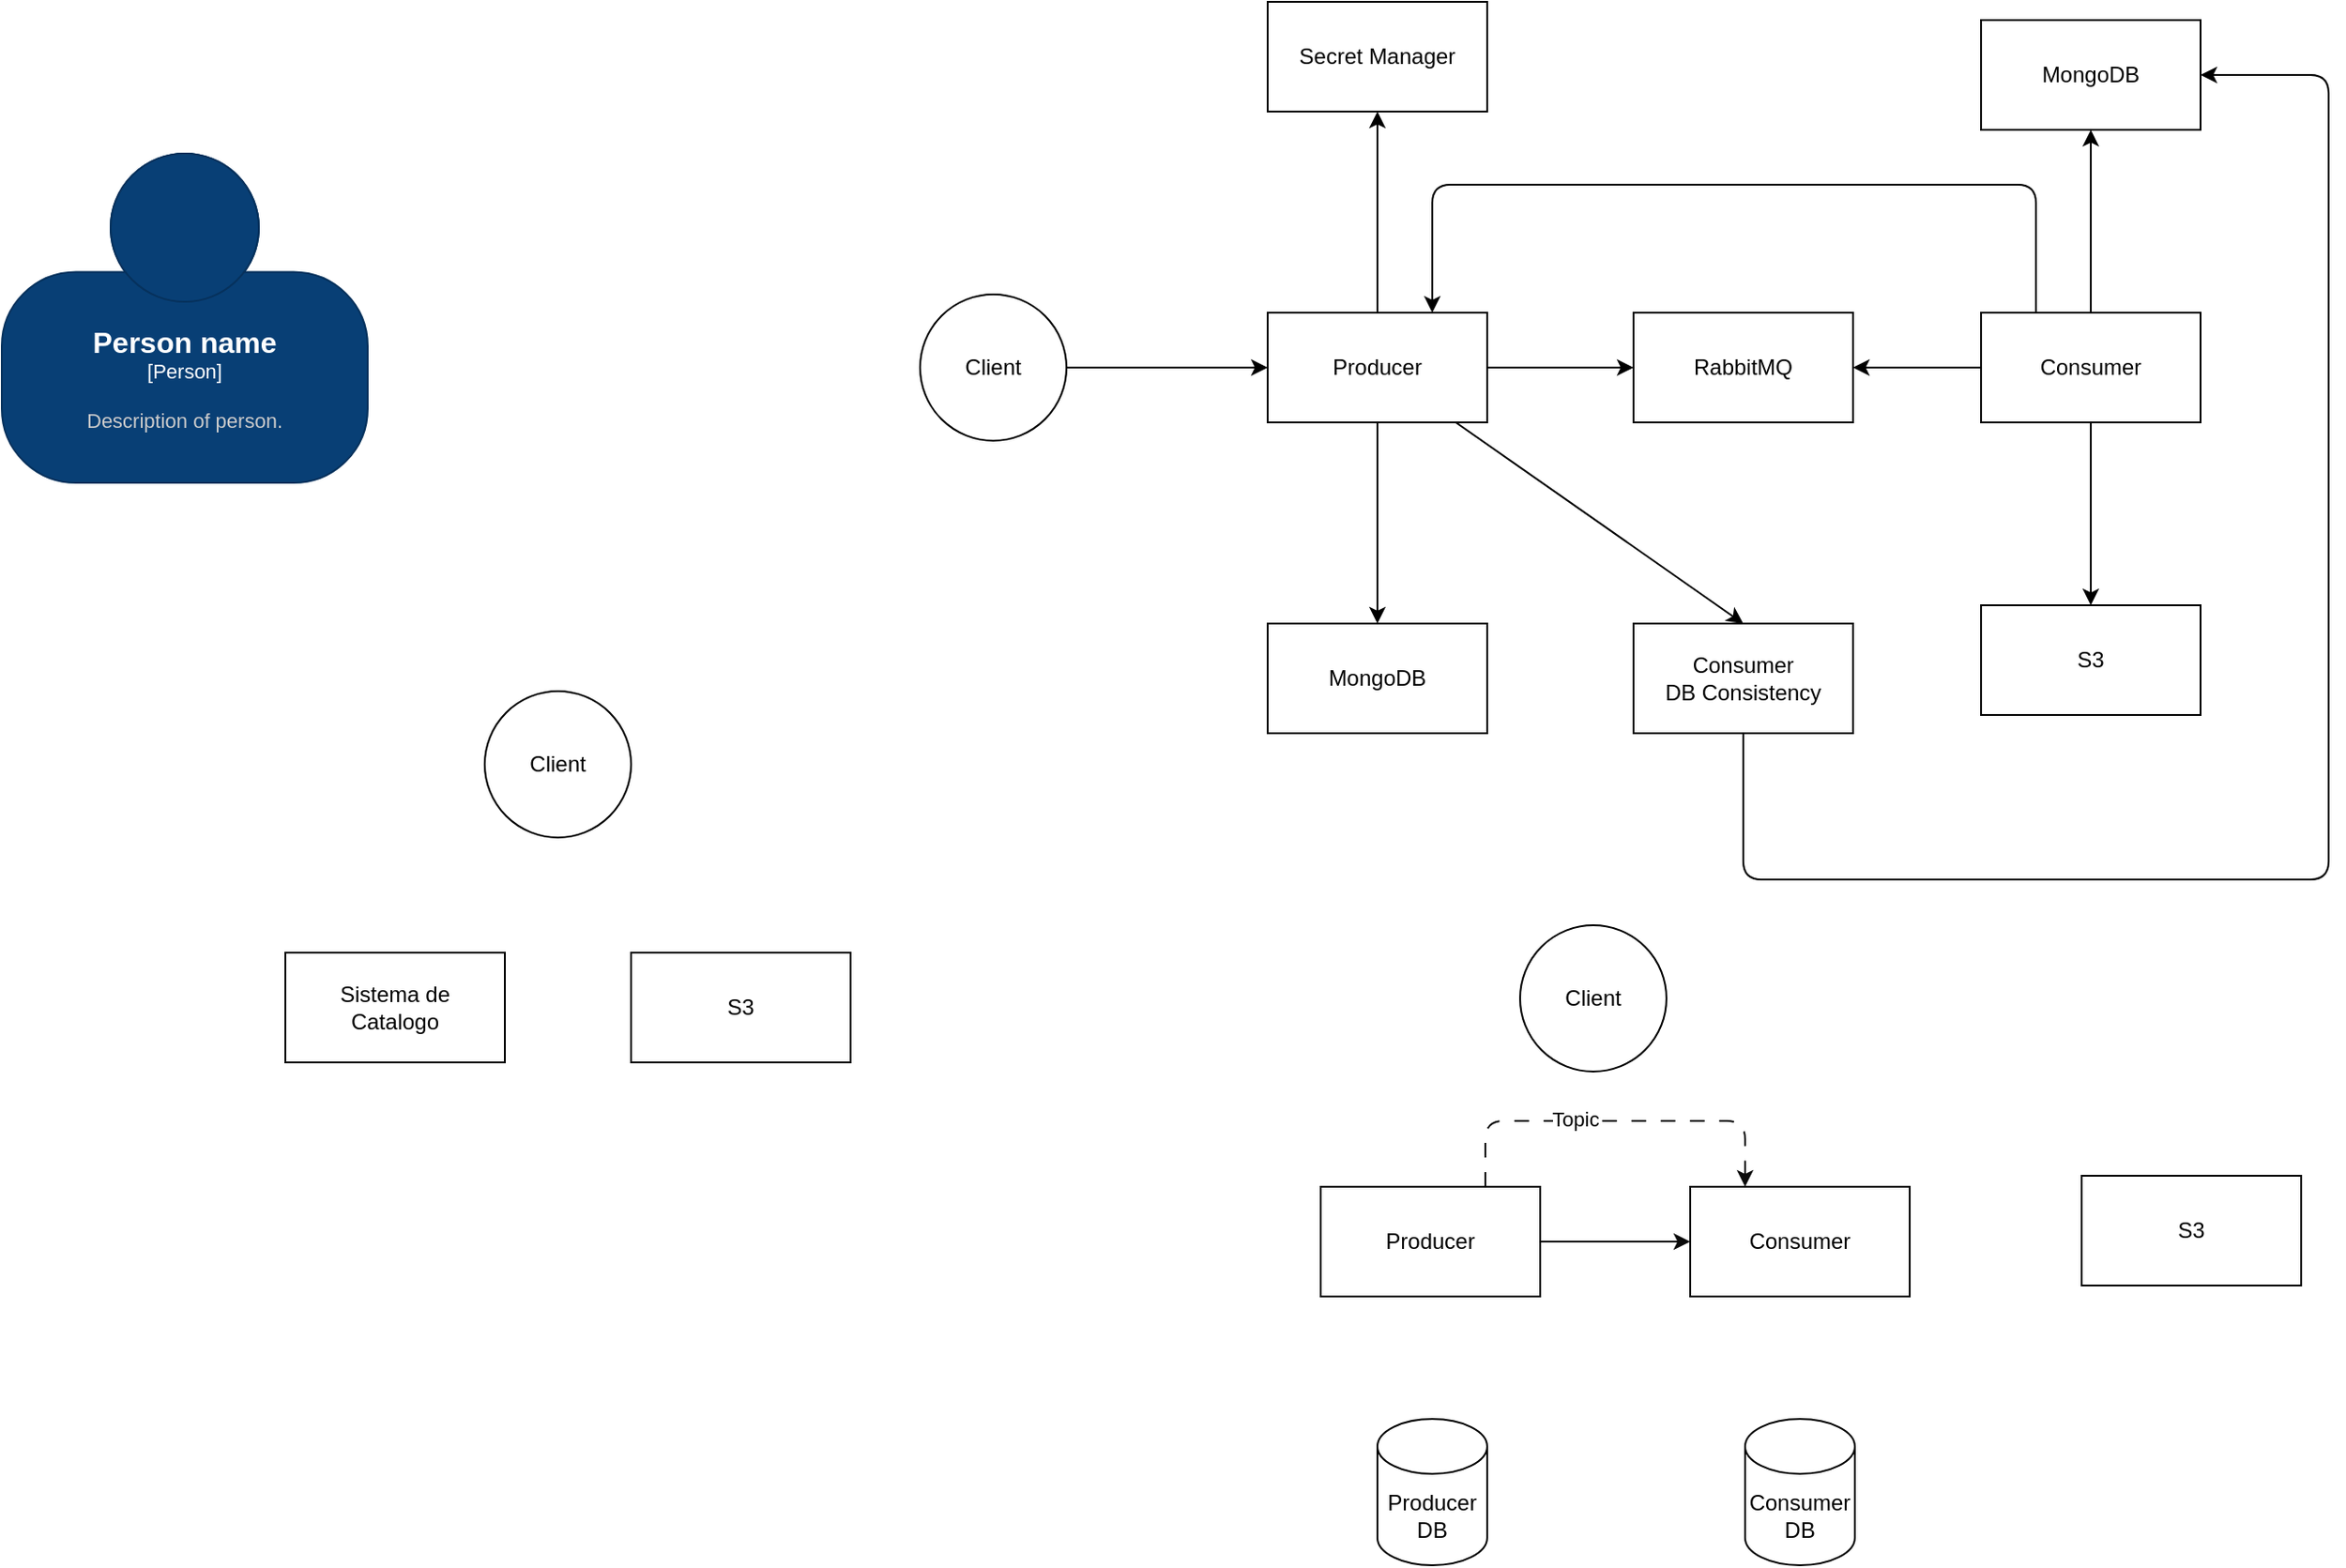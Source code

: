 <mxfile>
    <diagram id="IBxkkGKMpEmUWI27pZYD" name="Page-1">
        <mxGraphModel dx="1588" dy="516" grid="0" gridSize="10" guides="1" tooltips="1" connect="1" arrows="1" fold="1" page="1" pageScale="1" pageWidth="850" pageHeight="1100" background="#ffffff" math="0" shadow="0">
            <root>
                <mxCell id="0"/>
                <mxCell id="1" parent="0"/>
                <mxCell id="5" style="edgeStyle=none;html=1;entryX=0;entryY=0.5;entryDx=0;entryDy=0;" parent="1" source="2" target="4" edge="1">
                    <mxGeometry relative="1" as="geometry"/>
                </mxCell>
                <mxCell id="10" style="edgeStyle=none;html=1;entryX=0.5;entryY=0;entryDx=0;entryDy=0;" parent="1" source="2" target="9" edge="1">
                    <mxGeometry relative="1" as="geometry"/>
                </mxCell>
                <mxCell id="14" style="edgeStyle=none;html=1;entryX=0.5;entryY=0;entryDx=0;entryDy=0;" parent="1" source="2" target="13" edge="1">
                    <mxGeometry relative="1" as="geometry"/>
                </mxCell>
                <mxCell id="22" style="edgeStyle=none;html=1;entryX=0.5;entryY=1;entryDx=0;entryDy=0;" parent="1" source="2" target="21" edge="1">
                    <mxGeometry relative="1" as="geometry"/>
                </mxCell>
                <mxCell id="2" value="Producer" style="rounded=0;whiteSpace=wrap;html=1;" parent="1" vertex="1">
                    <mxGeometry x="80" y="230" width="120" height="60" as="geometry"/>
                </mxCell>
                <mxCell id="6" style="edgeStyle=none;html=1;entryX=1;entryY=0.5;entryDx=0;entryDy=0;" parent="1" source="3" target="4" edge="1">
                    <mxGeometry relative="1" as="geometry"/>
                </mxCell>
                <mxCell id="8" style="edgeStyle=none;html=1;entryX=0.5;entryY=0;entryDx=0;entryDy=0;" parent="1" source="3" target="7" edge="1">
                    <mxGeometry relative="1" as="geometry"/>
                </mxCell>
                <mxCell id="11" style="edgeStyle=none;html=1;entryX=0.5;entryY=1;entryDx=0;entryDy=0;" parent="1" source="3" target="12" edge="1">
                    <mxGeometry relative="1" as="geometry"/>
                </mxCell>
                <mxCell id="16" style="edgeStyle=none;html=1;entryX=0.75;entryY=0;entryDx=0;entryDy=0;exitX=0.25;exitY=0;exitDx=0;exitDy=0;" parent="1" source="3" target="2" edge="1">
                    <mxGeometry relative="1" as="geometry">
                        <Array as="points">
                            <mxPoint x="500" y="160"/>
                            <mxPoint x="170" y="160"/>
                        </Array>
                    </mxGeometry>
                </mxCell>
                <mxCell id="3" value="Consumer" style="rounded=0;whiteSpace=wrap;html=1;" parent="1" vertex="1">
                    <mxGeometry x="470" y="230" width="120" height="60" as="geometry"/>
                </mxCell>
                <mxCell id="4" value="RabbitMQ" style="rounded=0;whiteSpace=wrap;html=1;" parent="1" vertex="1">
                    <mxGeometry x="280" y="230" width="120" height="60" as="geometry"/>
                </mxCell>
                <mxCell id="7" value="S3" style="rounded=0;whiteSpace=wrap;html=1;" parent="1" vertex="1">
                    <mxGeometry x="470" y="390" width="120" height="60" as="geometry"/>
                </mxCell>
                <mxCell id="9" value="MongoDB" style="rounded=0;whiteSpace=wrap;html=1;" parent="1" vertex="1">
                    <mxGeometry x="80" y="400" width="120" height="60" as="geometry"/>
                </mxCell>
                <mxCell id="12" value="MongoDB" style="rounded=0;whiteSpace=wrap;html=1;" parent="1" vertex="1">
                    <mxGeometry x="470" y="70" width="120" height="60" as="geometry"/>
                </mxCell>
                <mxCell id="15" style="edgeStyle=none;html=1;entryX=1;entryY=0.5;entryDx=0;entryDy=0;" parent="1" source="13" target="12" edge="1">
                    <mxGeometry relative="1" as="geometry">
                        <Array as="points">
                            <mxPoint x="340" y="540"/>
                            <mxPoint x="660" y="540"/>
                            <mxPoint x="660" y="100"/>
                        </Array>
                    </mxGeometry>
                </mxCell>
                <mxCell id="13" value="Consumer &lt;br&gt;DB Consistency" style="rounded=0;whiteSpace=wrap;html=1;" parent="1" vertex="1">
                    <mxGeometry x="280" y="400" width="120" height="60" as="geometry"/>
                </mxCell>
                <mxCell id="19" style="edgeStyle=none;html=1;entryX=0;entryY=0.5;entryDx=0;entryDy=0;" parent="1" source="18" target="2" edge="1">
                    <mxGeometry relative="1" as="geometry"/>
                </mxCell>
                <mxCell id="18" value="Client" style="ellipse;whiteSpace=wrap;html=1;aspect=fixed;" parent="1" vertex="1">
                    <mxGeometry x="-110" y="220" width="80" height="80" as="geometry"/>
                </mxCell>
                <mxCell id="21" value="Secret Manager" style="rounded=0;whiteSpace=wrap;html=1;" parent="1" vertex="1">
                    <mxGeometry x="80" y="60" width="120" height="60" as="geometry"/>
                </mxCell>
                <object placeholders="1" c4Name="Person name" c4Type="Person" c4Description="Description of person." label="&lt;font style=&quot;font-size: 16px&quot;&gt;&lt;b&gt;%c4Name%&lt;/b&gt;&lt;/font&gt;&lt;div&gt;[%c4Type%]&lt;/div&gt;&lt;br&gt;&lt;div&gt;&lt;font style=&quot;font-size: 11px&quot;&gt;&lt;font color=&quot;#cccccc&quot;&gt;%c4Description%&lt;/font&gt;&lt;/div&gt;" id="23">
                    <mxCell style="html=1;fontSize=11;dashed=0;whiteSpace=wrap;fillColor=#083F75;strokeColor=#06315C;fontColor=#ffffff;shape=mxgraph.c4.person2;align=center;metaEdit=1;points=[[0.5,0,0],[1,0.5,0],[1,0.75,0],[0.75,1,0],[0.5,1,0],[0.25,1,0],[0,0.75,0],[0,0.5,0]];resizable=0;" parent="1" vertex="1">
                        <mxGeometry x="-612" y="143" width="200" height="180" as="geometry"/>
                    </mxCell>
                </object>
                <mxCell id="24" value="Client" style="ellipse;whiteSpace=wrap;html=1;aspect=fixed;" vertex="1" parent="1">
                    <mxGeometry x="-348" y="437" width="80" height="80" as="geometry"/>
                </mxCell>
                <mxCell id="25" value="Sistema de &lt;br&gt;Catalogo" style="rounded=0;whiteSpace=wrap;html=1;" vertex="1" parent="1">
                    <mxGeometry x="-457" y="580" width="120" height="60" as="geometry"/>
                </mxCell>
                <mxCell id="26" value="S3" style="rounded=0;whiteSpace=wrap;html=1;" vertex="1" parent="1">
                    <mxGeometry x="-268" y="580" width="120" height="60" as="geometry"/>
                </mxCell>
                <mxCell id="27" value="Client" style="ellipse;whiteSpace=wrap;html=1;aspect=fixed;" vertex="1" parent="1">
                    <mxGeometry x="218" y="565" width="80" height="80" as="geometry"/>
                </mxCell>
                <mxCell id="34" style="edgeStyle=none;html=1;entryX=0;entryY=0.5;entryDx=0;entryDy=0;strokeColor=#0A0A0A;" edge="1" parent="1" source="28" target="30">
                    <mxGeometry relative="1" as="geometry"/>
                </mxCell>
                <mxCell id="35" style="edgeStyle=orthogonalEdgeStyle;html=1;entryX=0.25;entryY=0;entryDx=0;entryDy=0;exitX=0.75;exitY=0;exitDx=0;exitDy=0;strokeColor=#0A0A0A;dashed=1;dashPattern=8 8;" edge="1" parent="1" source="28" target="30">
                    <mxGeometry relative="1" as="geometry">
                        <Array as="points">
                            <mxPoint x="199" y="672"/>
                            <mxPoint x="341" y="672"/>
                        </Array>
                    </mxGeometry>
                </mxCell>
                <mxCell id="37" value="Topic" style="edgeLabel;html=1;align=center;verticalAlign=middle;resizable=0;points=[];" vertex="1" connectable="0" parent="35">
                    <mxGeometry x="-0.208" y="1" relative="1" as="geometry">
                        <mxPoint as="offset"/>
                    </mxGeometry>
                </mxCell>
                <mxCell id="28" value="Producer" style="rounded=0;whiteSpace=wrap;html=1;" vertex="1" parent="1">
                    <mxGeometry x="109" y="708" width="120" height="60" as="geometry"/>
                </mxCell>
                <mxCell id="29" value="S3" style="rounded=0;whiteSpace=wrap;html=1;" vertex="1" parent="1">
                    <mxGeometry x="525" y="702" width="120" height="60" as="geometry"/>
                </mxCell>
                <mxCell id="30" value="Consumer" style="rounded=0;whiteSpace=wrap;html=1;" vertex="1" parent="1">
                    <mxGeometry x="311" y="708" width="120" height="60" as="geometry"/>
                </mxCell>
                <mxCell id="32" value="Producer DB" style="shape=cylinder3;whiteSpace=wrap;html=1;boundedLbl=1;backgroundOutline=1;size=15;" vertex="1" parent="1">
                    <mxGeometry x="140" y="835" width="60" height="80" as="geometry"/>
                </mxCell>
                <mxCell id="33" value="Consumer DB" style="shape=cylinder3;whiteSpace=wrap;html=1;boundedLbl=1;backgroundOutline=1;size=15;" vertex="1" parent="1">
                    <mxGeometry x="341" y="835" width="60" height="80" as="geometry"/>
                </mxCell>
            </root>
        </mxGraphModel>
    </diagram>
</mxfile>